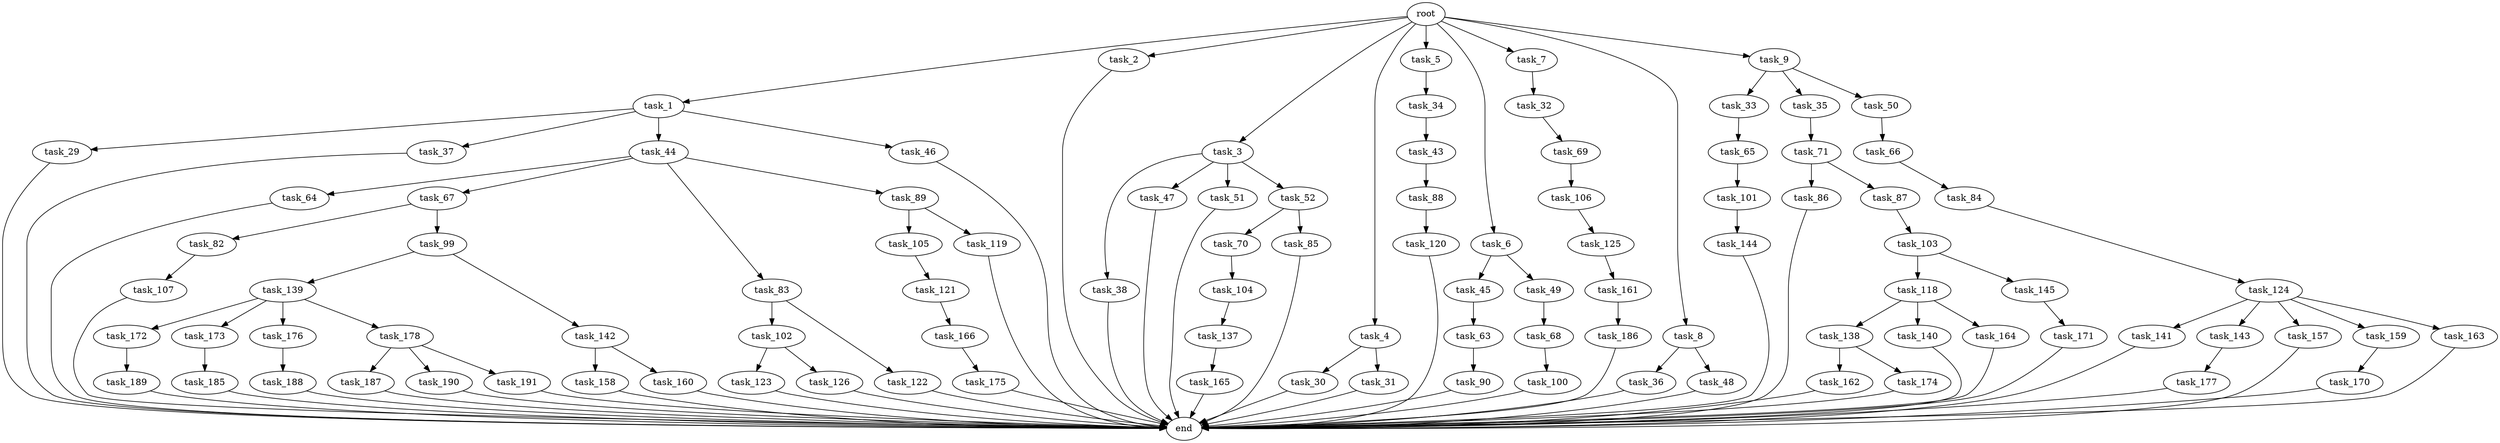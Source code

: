 digraph G {
  root [size="0.000000"];
  task_1 [size="1024.000000"];
  task_2 [size="1024.000000"];
  task_3 [size="1024.000000"];
  task_4 [size="1024.000000"];
  task_5 [size="1024.000000"];
  task_6 [size="1024.000000"];
  task_7 [size="1024.000000"];
  task_8 [size="1024.000000"];
  task_9 [size="1024.000000"];
  task_29 [size="309237645312.000000"];
  task_30 [size="858993459200.000000"];
  task_31 [size="858993459200.000000"];
  task_32 [size="549755813888.000000"];
  task_33 [size="420906795008.000000"];
  task_34 [size="214748364800.000000"];
  task_35 [size="420906795008.000000"];
  task_36 [size="420906795008.000000"];
  task_37 [size="309237645312.000000"];
  task_38 [size="137438953472.000000"];
  task_43 [size="77309411328.000000"];
  task_44 [size="309237645312.000000"];
  task_45 [size="309237645312.000000"];
  task_46 [size="309237645312.000000"];
  task_47 [size="137438953472.000000"];
  task_48 [size="420906795008.000000"];
  task_49 [size="309237645312.000000"];
  task_50 [size="420906795008.000000"];
  task_51 [size="137438953472.000000"];
  task_52 [size="137438953472.000000"];
  task_63 [size="695784701952.000000"];
  task_64 [size="858993459200.000000"];
  task_65 [size="858993459200.000000"];
  task_66 [size="34359738368.000000"];
  task_67 [size="858993459200.000000"];
  task_68 [size="309237645312.000000"];
  task_69 [size="77309411328.000000"];
  task_70 [size="137438953472.000000"];
  task_71 [size="695784701952.000000"];
  task_82 [size="420906795008.000000"];
  task_83 [size="858993459200.000000"];
  task_84 [size="214748364800.000000"];
  task_85 [size="137438953472.000000"];
  task_86 [size="695784701952.000000"];
  task_87 [size="695784701952.000000"];
  task_88 [size="420906795008.000000"];
  task_89 [size="858993459200.000000"];
  task_90 [size="309237645312.000000"];
  task_99 [size="420906795008.000000"];
  task_100 [size="549755813888.000000"];
  task_101 [size="77309411328.000000"];
  task_102 [size="77309411328.000000"];
  task_103 [size="137438953472.000000"];
  task_104 [size="695784701952.000000"];
  task_105 [size="858993459200.000000"];
  task_106 [size="214748364800.000000"];
  task_107 [size="77309411328.000000"];
  task_118 [size="34359738368.000000"];
  task_119 [size="858993459200.000000"];
  task_120 [size="34359738368.000000"];
  task_121 [size="309237645312.000000"];
  task_122 [size="77309411328.000000"];
  task_123 [size="549755813888.000000"];
  task_124 [size="549755813888.000000"];
  task_125 [size="137438953472.000000"];
  task_126 [size="549755813888.000000"];
  task_137 [size="549755813888.000000"];
  task_138 [size="549755813888.000000"];
  task_139 [size="549755813888.000000"];
  task_140 [size="549755813888.000000"];
  task_141 [size="695784701952.000000"];
  task_142 [size="549755813888.000000"];
  task_143 [size="695784701952.000000"];
  task_144 [size="137438953472.000000"];
  task_145 [size="34359738368.000000"];
  task_157 [size="695784701952.000000"];
  task_158 [size="420906795008.000000"];
  task_159 [size="695784701952.000000"];
  task_160 [size="420906795008.000000"];
  task_161 [size="214748364800.000000"];
  task_162 [size="549755813888.000000"];
  task_163 [size="695784701952.000000"];
  task_164 [size="549755813888.000000"];
  task_165 [size="549755813888.000000"];
  task_166 [size="549755813888.000000"];
  task_170 [size="420906795008.000000"];
  task_171 [size="214748364800.000000"];
  task_172 [size="77309411328.000000"];
  task_173 [size="77309411328.000000"];
  task_174 [size="549755813888.000000"];
  task_175 [size="34359738368.000000"];
  task_176 [size="77309411328.000000"];
  task_177 [size="549755813888.000000"];
  task_178 [size="77309411328.000000"];
  task_185 [size="858993459200.000000"];
  task_186 [size="34359738368.000000"];
  task_187 [size="420906795008.000000"];
  task_188 [size="77309411328.000000"];
  task_189 [size="137438953472.000000"];
  task_190 [size="420906795008.000000"];
  task_191 [size="420906795008.000000"];
  end [size="0.000000"];

  root -> task_1 [size="1.000000"];
  root -> task_2 [size="1.000000"];
  root -> task_3 [size="1.000000"];
  root -> task_4 [size="1.000000"];
  root -> task_5 [size="1.000000"];
  root -> task_6 [size="1.000000"];
  root -> task_7 [size="1.000000"];
  root -> task_8 [size="1.000000"];
  root -> task_9 [size="1.000000"];
  task_1 -> task_29 [size="301989888.000000"];
  task_1 -> task_37 [size="301989888.000000"];
  task_1 -> task_44 [size="301989888.000000"];
  task_1 -> task_46 [size="301989888.000000"];
  task_2 -> end [size="1.000000"];
  task_3 -> task_38 [size="134217728.000000"];
  task_3 -> task_47 [size="134217728.000000"];
  task_3 -> task_51 [size="134217728.000000"];
  task_3 -> task_52 [size="134217728.000000"];
  task_4 -> task_30 [size="838860800.000000"];
  task_4 -> task_31 [size="838860800.000000"];
  task_5 -> task_34 [size="209715200.000000"];
  task_6 -> task_45 [size="301989888.000000"];
  task_6 -> task_49 [size="301989888.000000"];
  task_7 -> task_32 [size="536870912.000000"];
  task_8 -> task_36 [size="411041792.000000"];
  task_8 -> task_48 [size="411041792.000000"];
  task_9 -> task_33 [size="411041792.000000"];
  task_9 -> task_35 [size="411041792.000000"];
  task_9 -> task_50 [size="411041792.000000"];
  task_29 -> end [size="1.000000"];
  task_30 -> end [size="1.000000"];
  task_31 -> end [size="1.000000"];
  task_32 -> task_69 [size="75497472.000000"];
  task_33 -> task_65 [size="838860800.000000"];
  task_34 -> task_43 [size="75497472.000000"];
  task_35 -> task_71 [size="679477248.000000"];
  task_36 -> end [size="1.000000"];
  task_37 -> end [size="1.000000"];
  task_38 -> end [size="1.000000"];
  task_43 -> task_88 [size="411041792.000000"];
  task_44 -> task_64 [size="838860800.000000"];
  task_44 -> task_67 [size="838860800.000000"];
  task_44 -> task_83 [size="838860800.000000"];
  task_44 -> task_89 [size="838860800.000000"];
  task_45 -> task_63 [size="679477248.000000"];
  task_46 -> end [size="1.000000"];
  task_47 -> end [size="1.000000"];
  task_48 -> end [size="1.000000"];
  task_49 -> task_68 [size="301989888.000000"];
  task_50 -> task_66 [size="33554432.000000"];
  task_51 -> end [size="1.000000"];
  task_52 -> task_70 [size="134217728.000000"];
  task_52 -> task_85 [size="134217728.000000"];
  task_63 -> task_90 [size="301989888.000000"];
  task_64 -> end [size="1.000000"];
  task_65 -> task_101 [size="75497472.000000"];
  task_66 -> task_84 [size="209715200.000000"];
  task_67 -> task_82 [size="411041792.000000"];
  task_67 -> task_99 [size="411041792.000000"];
  task_68 -> task_100 [size="536870912.000000"];
  task_69 -> task_106 [size="209715200.000000"];
  task_70 -> task_104 [size="679477248.000000"];
  task_71 -> task_86 [size="679477248.000000"];
  task_71 -> task_87 [size="679477248.000000"];
  task_82 -> task_107 [size="75497472.000000"];
  task_83 -> task_102 [size="75497472.000000"];
  task_83 -> task_122 [size="75497472.000000"];
  task_84 -> task_124 [size="536870912.000000"];
  task_85 -> end [size="1.000000"];
  task_86 -> end [size="1.000000"];
  task_87 -> task_103 [size="134217728.000000"];
  task_88 -> task_120 [size="33554432.000000"];
  task_89 -> task_105 [size="838860800.000000"];
  task_89 -> task_119 [size="838860800.000000"];
  task_90 -> end [size="1.000000"];
  task_99 -> task_139 [size="536870912.000000"];
  task_99 -> task_142 [size="536870912.000000"];
  task_100 -> end [size="1.000000"];
  task_101 -> task_144 [size="134217728.000000"];
  task_102 -> task_123 [size="536870912.000000"];
  task_102 -> task_126 [size="536870912.000000"];
  task_103 -> task_118 [size="33554432.000000"];
  task_103 -> task_145 [size="33554432.000000"];
  task_104 -> task_137 [size="536870912.000000"];
  task_105 -> task_121 [size="301989888.000000"];
  task_106 -> task_125 [size="134217728.000000"];
  task_107 -> end [size="1.000000"];
  task_118 -> task_138 [size="536870912.000000"];
  task_118 -> task_140 [size="536870912.000000"];
  task_118 -> task_164 [size="536870912.000000"];
  task_119 -> end [size="1.000000"];
  task_120 -> end [size="1.000000"];
  task_121 -> task_166 [size="536870912.000000"];
  task_122 -> end [size="1.000000"];
  task_123 -> end [size="1.000000"];
  task_124 -> task_141 [size="679477248.000000"];
  task_124 -> task_143 [size="679477248.000000"];
  task_124 -> task_157 [size="679477248.000000"];
  task_124 -> task_159 [size="679477248.000000"];
  task_124 -> task_163 [size="679477248.000000"];
  task_125 -> task_161 [size="209715200.000000"];
  task_126 -> end [size="1.000000"];
  task_137 -> task_165 [size="536870912.000000"];
  task_138 -> task_162 [size="536870912.000000"];
  task_138 -> task_174 [size="536870912.000000"];
  task_139 -> task_172 [size="75497472.000000"];
  task_139 -> task_173 [size="75497472.000000"];
  task_139 -> task_176 [size="75497472.000000"];
  task_139 -> task_178 [size="75497472.000000"];
  task_140 -> end [size="1.000000"];
  task_141 -> end [size="1.000000"];
  task_142 -> task_158 [size="411041792.000000"];
  task_142 -> task_160 [size="411041792.000000"];
  task_143 -> task_177 [size="536870912.000000"];
  task_144 -> end [size="1.000000"];
  task_145 -> task_171 [size="209715200.000000"];
  task_157 -> end [size="1.000000"];
  task_158 -> end [size="1.000000"];
  task_159 -> task_170 [size="411041792.000000"];
  task_160 -> end [size="1.000000"];
  task_161 -> task_186 [size="33554432.000000"];
  task_162 -> end [size="1.000000"];
  task_163 -> end [size="1.000000"];
  task_164 -> end [size="1.000000"];
  task_165 -> end [size="1.000000"];
  task_166 -> task_175 [size="33554432.000000"];
  task_170 -> end [size="1.000000"];
  task_171 -> end [size="1.000000"];
  task_172 -> task_189 [size="134217728.000000"];
  task_173 -> task_185 [size="838860800.000000"];
  task_174 -> end [size="1.000000"];
  task_175 -> end [size="1.000000"];
  task_176 -> task_188 [size="75497472.000000"];
  task_177 -> end [size="1.000000"];
  task_178 -> task_187 [size="411041792.000000"];
  task_178 -> task_190 [size="411041792.000000"];
  task_178 -> task_191 [size="411041792.000000"];
  task_185 -> end [size="1.000000"];
  task_186 -> end [size="1.000000"];
  task_187 -> end [size="1.000000"];
  task_188 -> end [size="1.000000"];
  task_189 -> end [size="1.000000"];
  task_190 -> end [size="1.000000"];
  task_191 -> end [size="1.000000"];
}
